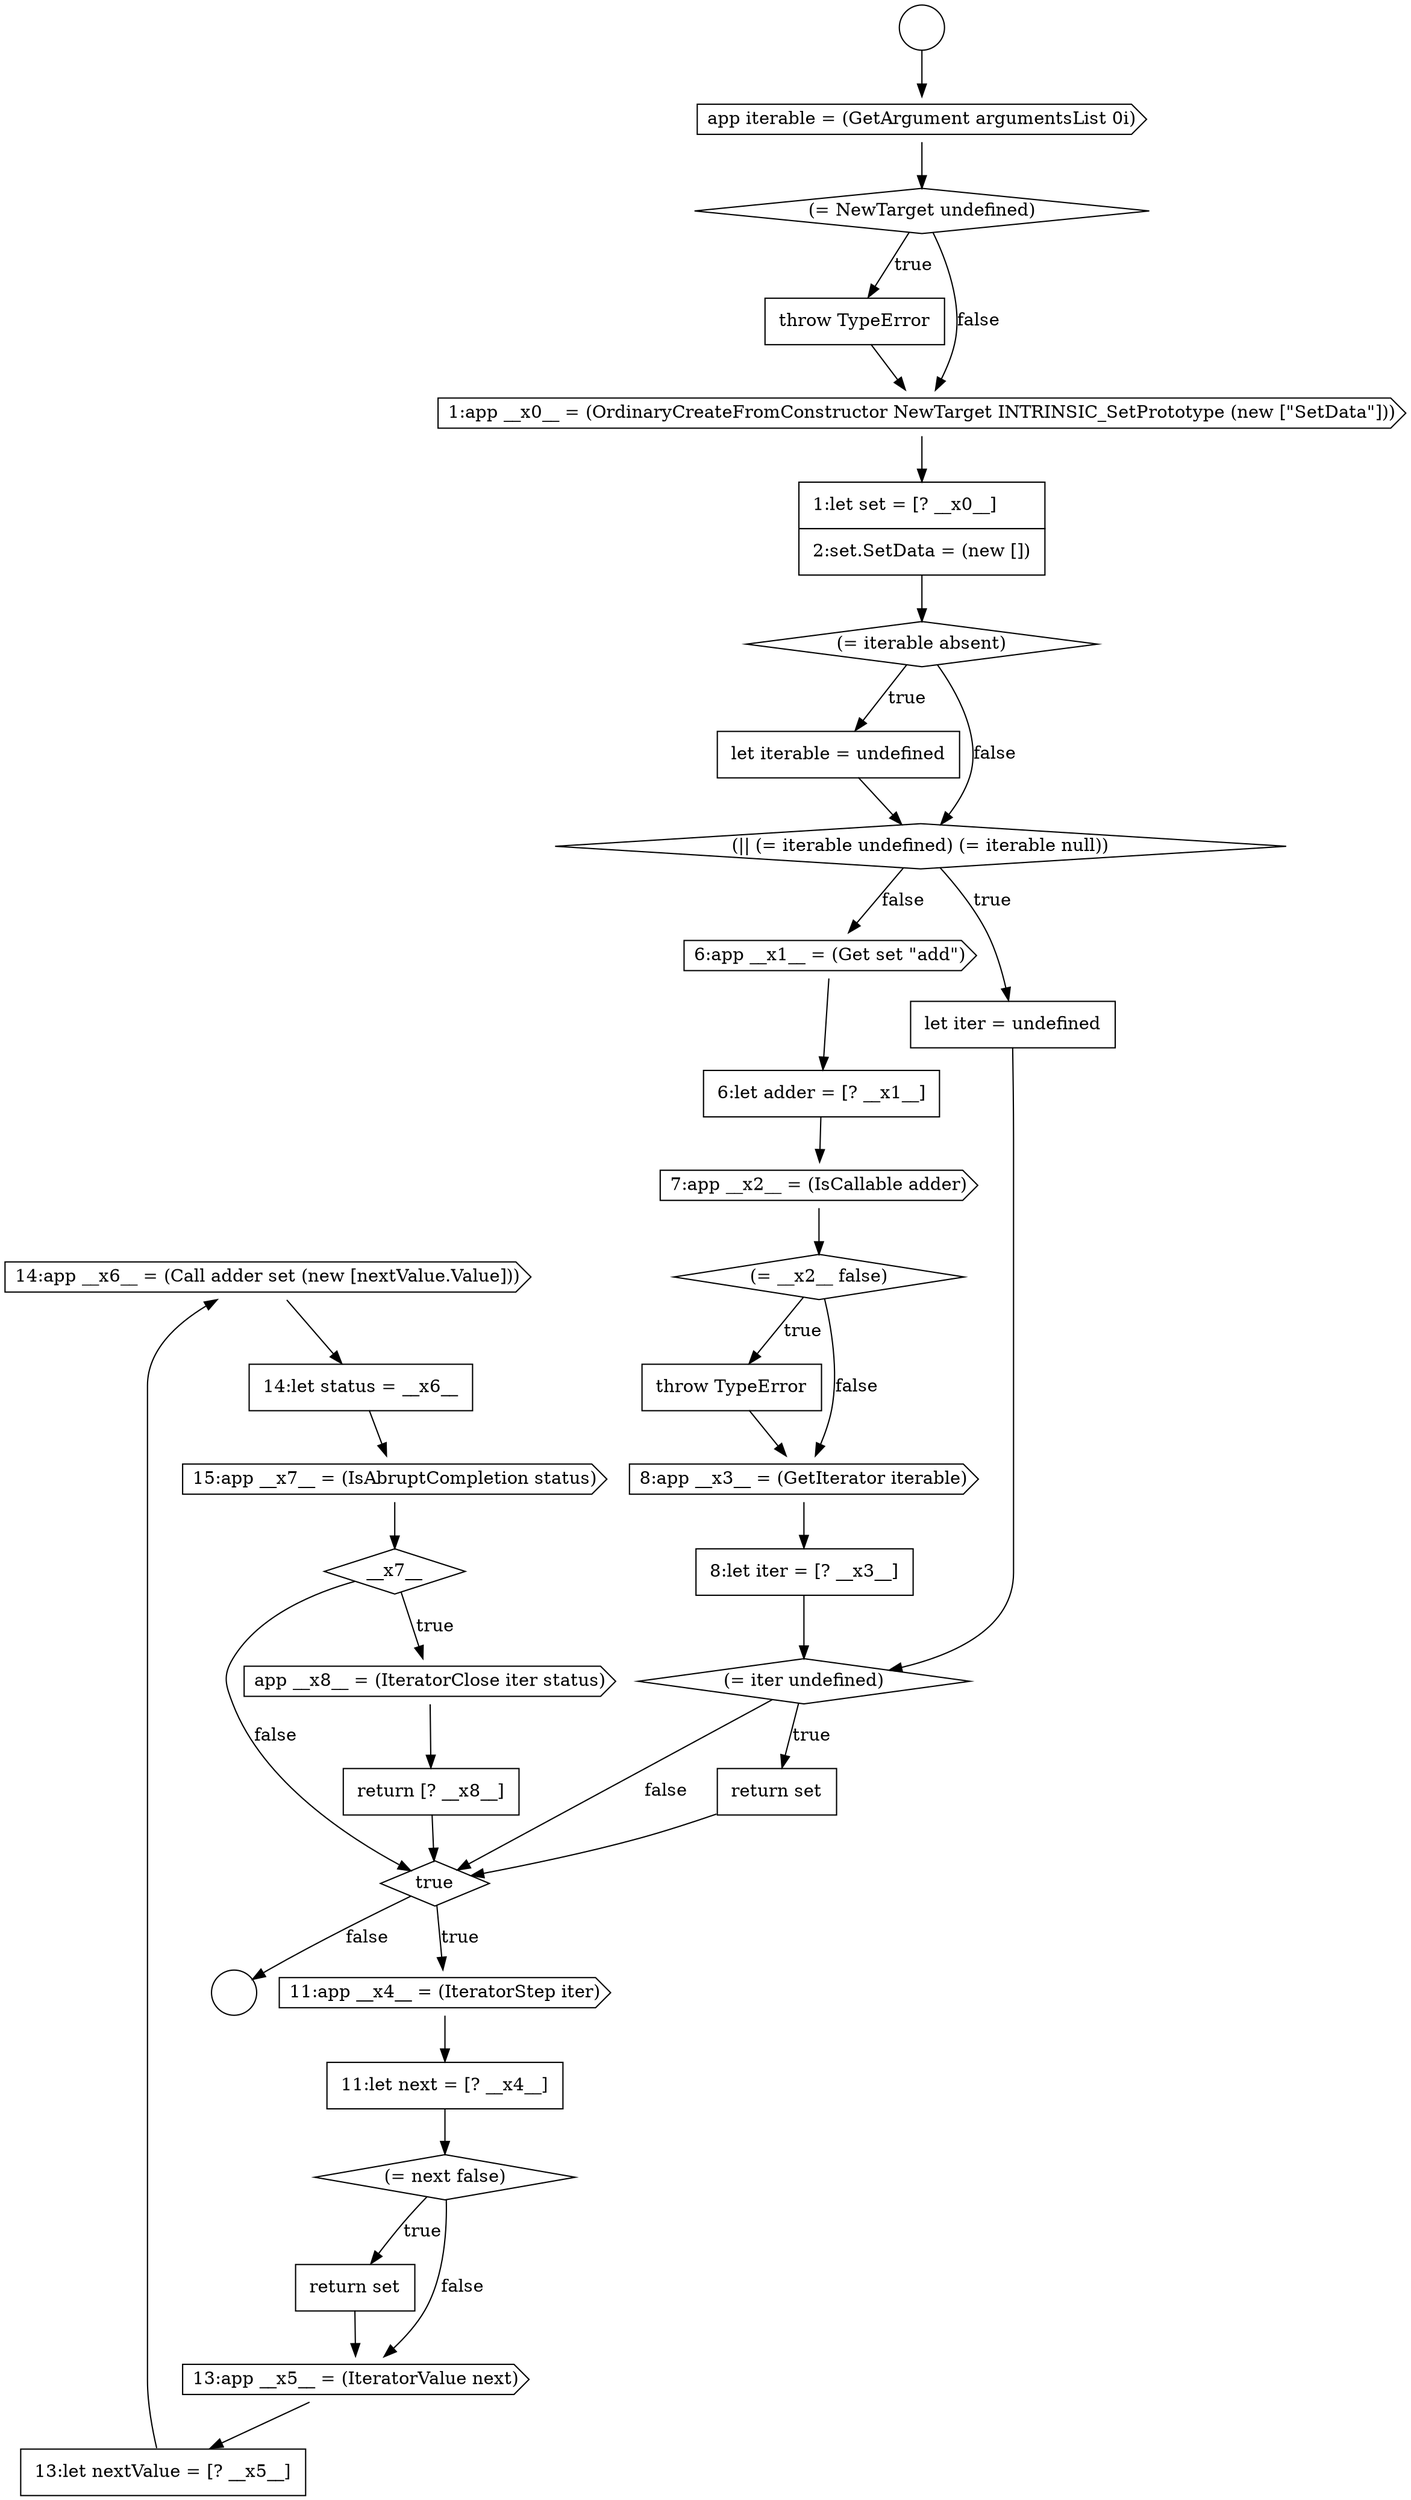 digraph {
  node14521 [shape=cds, label=<<font color="black">14:app __x6__ = (Call adder set (new [nextValue.Value]))</font>> color="black" fillcolor="white" style=filled]
  node14497 [shape=diamond, label=<<font color="black">(= NewTarget undefined)</font>> color="black" fillcolor="white" style=filled]
  node14523 [shape=cds, label=<<font color="black">15:app __x7__ = (IsAbruptCompletion status)</font>> color="black" fillcolor="white" style=filled]
  node14525 [shape=cds, label=<<font color="black">app __x8__ = (IteratorClose iter status)</font>> color="black" fillcolor="white" style=filled]
  node14506 [shape=none, margin=0, label=<<font color="black">
    <table border="0" cellborder="1" cellspacing="0" cellpadding="10">
      <tr><td align="left">6:let adder = [? __x1__]</td></tr>
    </table>
  </font>> color="black" fillcolor="white" style=filled]
  node14519 [shape=cds, label=<<font color="black">13:app __x5__ = (IteratorValue next)</font>> color="black" fillcolor="white" style=filled]
  node14510 [shape=cds, label=<<font color="black">8:app __x3__ = (GetIterator iterable)</font>> color="black" fillcolor="white" style=filled]
  node14515 [shape=cds, label=<<font color="black">11:app __x4__ = (IteratorStep iter)</font>> color="black" fillcolor="white" style=filled]
  node14495 [shape=circle label=" " color="black" fillcolor="white" style=filled]
  node14500 [shape=none, margin=0, label=<<font color="black">
    <table border="0" cellborder="1" cellspacing="0" cellpadding="10">
      <tr><td align="left">1:let set = [? __x0__]</td></tr>
      <tr><td align="left">2:set.SetData = (new [])</td></tr>
    </table>
  </font>> color="black" fillcolor="white" style=filled]
  node14501 [shape=diamond, label=<<font color="black">(= iterable absent)</font>> color="black" fillcolor="white" style=filled]
  node14524 [shape=diamond, label=<<font color="black">__x7__</font>> color="black" fillcolor="white" style=filled]
  node14505 [shape=cds, label=<<font color="black">6:app __x1__ = (Get set &quot;add&quot;)</font>> color="black" fillcolor="white" style=filled]
  node14520 [shape=none, margin=0, label=<<font color="black">
    <table border="0" cellborder="1" cellspacing="0" cellpadding="10">
      <tr><td align="left">13:let nextValue = [? __x5__]</td></tr>
    </table>
  </font>> color="black" fillcolor="white" style=filled]
  node14509 [shape=none, margin=0, label=<<font color="black">
    <table border="0" cellborder="1" cellspacing="0" cellpadding="10">
      <tr><td align="left">throw TypeError</td></tr>
    </table>
  </font>> color="black" fillcolor="white" style=filled]
  node14494 [shape=circle label=" " color="black" fillcolor="white" style=filled]
  node14526 [shape=none, margin=0, label=<<font color="black">
    <table border="0" cellborder="1" cellspacing="0" cellpadding="10">
      <tr><td align="left">return [? __x8__]</td></tr>
    </table>
  </font>> color="black" fillcolor="white" style=filled]
  node14516 [shape=none, margin=0, label=<<font color="black">
    <table border="0" cellborder="1" cellspacing="0" cellpadding="10">
      <tr><td align="left">11:let next = [? __x4__]</td></tr>
    </table>
  </font>> color="black" fillcolor="white" style=filled]
  node14508 [shape=diamond, label=<<font color="black">(= __x2__ false)</font>> color="black" fillcolor="white" style=filled]
  node14517 [shape=diamond, label=<<font color="black">(= next false)</font>> color="black" fillcolor="white" style=filled]
  node14502 [shape=none, margin=0, label=<<font color="black">
    <table border="0" cellborder="1" cellspacing="0" cellpadding="10">
      <tr><td align="left">let iterable = undefined</td></tr>
    </table>
  </font>> color="black" fillcolor="white" style=filled]
  node14512 [shape=diamond, label=<<font color="black">(= iter undefined)</font>> color="black" fillcolor="white" style=filled]
  node14513 [shape=none, margin=0, label=<<font color="black">
    <table border="0" cellborder="1" cellspacing="0" cellpadding="10">
      <tr><td align="left">return set</td></tr>
    </table>
  </font>> color="black" fillcolor="white" style=filled]
  node14498 [shape=none, margin=0, label=<<font color="black">
    <table border="0" cellborder="1" cellspacing="0" cellpadding="10">
      <tr><td align="left">throw TypeError</td></tr>
    </table>
  </font>> color="black" fillcolor="white" style=filled]
  node14507 [shape=cds, label=<<font color="black">7:app __x2__ = (IsCallable adder)</font>> color="black" fillcolor="white" style=filled]
  node14518 [shape=none, margin=0, label=<<font color="black">
    <table border="0" cellborder="1" cellspacing="0" cellpadding="10">
      <tr><td align="left">return set</td></tr>
    </table>
  </font>> color="black" fillcolor="white" style=filled]
  node14496 [shape=cds, label=<<font color="black">app iterable = (GetArgument argumentsList 0i)</font>> color="black" fillcolor="white" style=filled]
  node14503 [shape=diamond, label=<<font color="black">(|| (= iterable undefined) (= iterable null))</font>> color="black" fillcolor="white" style=filled]
  node14522 [shape=none, margin=0, label=<<font color="black">
    <table border="0" cellborder="1" cellspacing="0" cellpadding="10">
      <tr><td align="left">14:let status = __x6__</td></tr>
    </table>
  </font>> color="black" fillcolor="white" style=filled]
  node14499 [shape=cds, label=<<font color="black">1:app __x0__ = (OrdinaryCreateFromConstructor NewTarget INTRINSIC_SetPrototype (new [&quot;SetData&quot;]))</font>> color="black" fillcolor="white" style=filled]
  node14504 [shape=none, margin=0, label=<<font color="black">
    <table border="0" cellborder="1" cellspacing="0" cellpadding="10">
      <tr><td align="left">let iter = undefined</td></tr>
    </table>
  </font>> color="black" fillcolor="white" style=filled]
  node14514 [shape=diamond, label=<<font color="black">true</font>> color="black" fillcolor="white" style=filled]
  node14511 [shape=none, margin=0, label=<<font color="black">
    <table border="0" cellborder="1" cellspacing="0" cellpadding="10">
      <tr><td align="left">8:let iter = [? __x3__]</td></tr>
    </table>
  </font>> color="black" fillcolor="white" style=filled]
  node14500 -> node14501 [ color="black"]
  node14518 -> node14519 [ color="black"]
  node14509 -> node14510 [ color="black"]
  node14526 -> node14514 [ color="black"]
  node14517 -> node14518 [label=<<font color="black">true</font>> color="black"]
  node14517 -> node14519 [label=<<font color="black">false</font>> color="black"]
  node14494 -> node14496 [ color="black"]
  node14506 -> node14507 [ color="black"]
  node14505 -> node14506 [ color="black"]
  node14510 -> node14511 [ color="black"]
  node14515 -> node14516 [ color="black"]
  node14513 -> node14514 [ color="black"]
  node14497 -> node14498 [label=<<font color="black">true</font>> color="black"]
  node14497 -> node14499 [label=<<font color="black">false</font>> color="black"]
  node14525 -> node14526 [ color="black"]
  node14523 -> node14524 [ color="black"]
  node14519 -> node14520 [ color="black"]
  node14521 -> node14522 [ color="black"]
  node14508 -> node14509 [label=<<font color="black">true</font>> color="black"]
  node14508 -> node14510 [label=<<font color="black">false</font>> color="black"]
  node14524 -> node14525 [label=<<font color="black">true</font>> color="black"]
  node14524 -> node14514 [label=<<font color="black">false</font>> color="black"]
  node14499 -> node14500 [ color="black"]
  node14520 -> node14521 [ color="black"]
  node14501 -> node14502 [label=<<font color="black">true</font>> color="black"]
  node14501 -> node14503 [label=<<font color="black">false</font>> color="black"]
  node14496 -> node14497 [ color="black"]
  node14522 -> node14523 [ color="black"]
  node14516 -> node14517 [ color="black"]
  node14502 -> node14503 [ color="black"]
  node14504 -> node14512 [ color="black"]
  node14498 -> node14499 [ color="black"]
  node14507 -> node14508 [ color="black"]
  node14511 -> node14512 [ color="black"]
  node14512 -> node14513 [label=<<font color="black">true</font>> color="black"]
  node14512 -> node14514 [label=<<font color="black">false</font>> color="black"]
  node14514 -> node14515 [label=<<font color="black">true</font>> color="black"]
  node14514 -> node14495 [label=<<font color="black">false</font>> color="black"]
  node14503 -> node14504 [label=<<font color="black">true</font>> color="black"]
  node14503 -> node14505 [label=<<font color="black">false</font>> color="black"]
}
